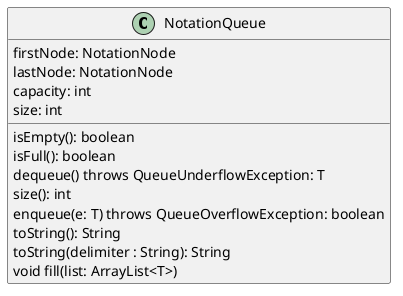 @startuml

class NotationQueue{
firstNode: NotationNode
lastNode: NotationNode
capacity: int
size: int
isEmpty(): boolean
isFull(): boolean
dequeue() throws QueueUnderflowException: T
size(): int
enqueue(e: T) throws QueueOverflowException: boolean
toString(): String
toString(delimiter : String): String
void fill(list: ArrayList<T>)

}

@enduml